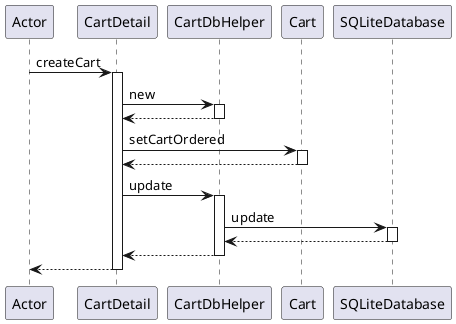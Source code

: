 @startuml
participant Actor
Actor -> CartDetail : createCart
activate CartDetail
CartDetail -> CartDbHelper : new
activate CartDbHelper
CartDbHelper --> CartDetail
deactivate CartDbHelper
CartDetail -> Cart : setCartOrdered
activate Cart
Cart --> CartDetail
deactivate Cart
CartDetail -> CartDbHelper : update
activate CartDbHelper
CartDbHelper -> SQLiteDatabase : update
activate SQLiteDatabase
SQLiteDatabase --> CartDbHelper
deactivate SQLiteDatabase
CartDbHelper --> CartDetail
deactivate CartDbHelper
return
@enduml